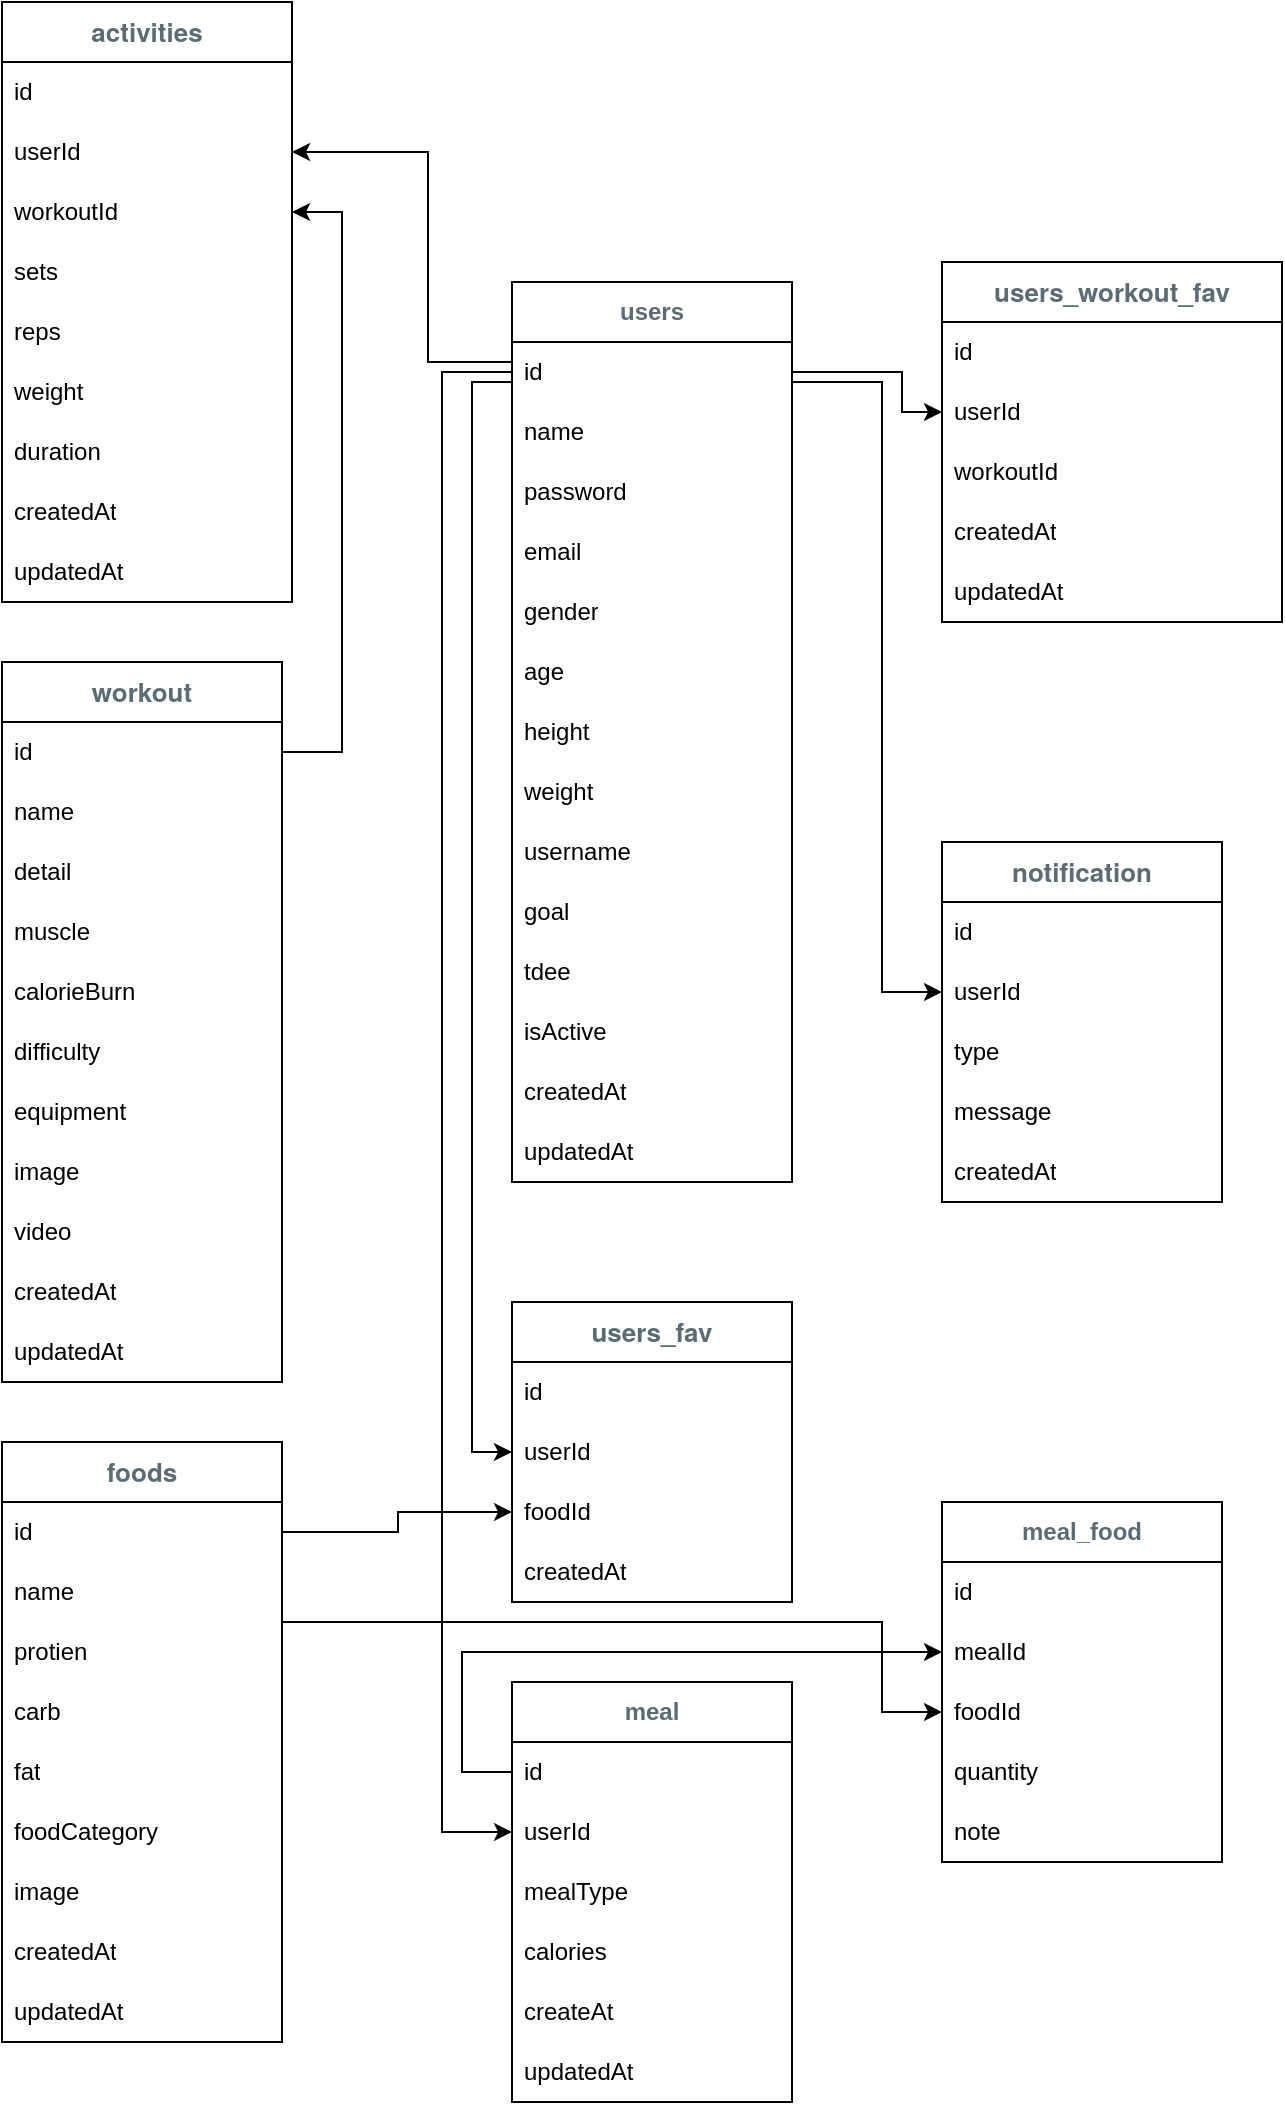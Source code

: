 <mxfile version="27.0.9">
  <diagram name="Page-1" id="fam9jdjB5N_dVJA7452G">
    <mxGraphModel dx="333" dy="183" grid="1" gridSize="10" guides="1" tooltips="1" connect="1" arrows="1" fold="1" page="1" pageScale="1" pageWidth="850" pageHeight="1100" math="0" shadow="0">
      <root>
        <mxCell id="0" />
        <mxCell id="1" parent="0" />
        <mxCell id="BsGpUNvOAaHDwbrbpw4Y-1" value="&lt;font style=&quot;color: rgb(92, 108, 117);&quot;&gt;&lt;b&gt;users&lt;/b&gt;&lt;/font&gt;" style="swimlane;fontStyle=0;childLayout=stackLayout;horizontal=1;startSize=30;horizontalStack=0;resizeParent=1;resizeParentMax=0;resizeLast=0;collapsible=1;marginBottom=0;whiteSpace=wrap;html=1;" parent="1" vertex="1">
          <mxGeometry x="355" y="170" width="140" height="450" as="geometry">
            <mxRectangle x="30" y="30" width="70" height="30" as="alternateBounds" />
          </mxGeometry>
        </mxCell>
        <mxCell id="BsGpUNvOAaHDwbrbpw4Y-2" value="id" style="text;strokeColor=none;fillColor=none;align=left;verticalAlign=middle;spacingLeft=4;spacingRight=4;overflow=hidden;points=[[0,0.5],[1,0.5]];portConstraint=eastwest;rotatable=0;whiteSpace=wrap;html=1;" parent="BsGpUNvOAaHDwbrbpw4Y-1" vertex="1">
          <mxGeometry y="30" width="140" height="30" as="geometry" />
        </mxCell>
        <mxCell id="BsGpUNvOAaHDwbrbpw4Y-28" value="name" style="text;strokeColor=none;fillColor=none;align=left;verticalAlign=middle;spacingLeft=4;spacingRight=4;overflow=hidden;points=[[0,0.5],[1,0.5]];portConstraint=eastwest;rotatable=0;whiteSpace=wrap;html=1;" parent="BsGpUNvOAaHDwbrbpw4Y-1" vertex="1">
          <mxGeometry y="60" width="140" height="30" as="geometry" />
        </mxCell>
        <mxCell id="BsGpUNvOAaHDwbrbpw4Y-3" value="password" style="text;strokeColor=none;fillColor=none;align=left;verticalAlign=middle;spacingLeft=4;spacingRight=4;overflow=hidden;points=[[0,0.5],[1,0.5]];portConstraint=eastwest;rotatable=0;whiteSpace=wrap;html=1;" parent="BsGpUNvOAaHDwbrbpw4Y-1" vertex="1">
          <mxGeometry y="90" width="140" height="30" as="geometry" />
        </mxCell>
        <mxCell id="BsGpUNvOAaHDwbrbpw4Y-4" value="email" style="text;strokeColor=none;fillColor=none;align=left;verticalAlign=middle;spacingLeft=4;spacingRight=4;overflow=hidden;points=[[0,0.5],[1,0.5]];portConstraint=eastwest;rotatable=0;whiteSpace=wrap;html=1;" parent="BsGpUNvOAaHDwbrbpw4Y-1" vertex="1">
          <mxGeometry y="120" width="140" height="30" as="geometry" />
        </mxCell>
        <mxCell id="BsGpUNvOAaHDwbrbpw4Y-8" value="gender" style="text;strokeColor=none;fillColor=none;align=left;verticalAlign=middle;spacingLeft=4;spacingRight=4;overflow=hidden;points=[[0,0.5],[1,0.5]];portConstraint=eastwest;rotatable=0;whiteSpace=wrap;html=1;" parent="BsGpUNvOAaHDwbrbpw4Y-1" vertex="1">
          <mxGeometry y="150" width="140" height="30" as="geometry" />
        </mxCell>
        <mxCell id="BsGpUNvOAaHDwbrbpw4Y-9" value="age" style="text;strokeColor=none;fillColor=none;align=left;verticalAlign=middle;spacingLeft=4;spacingRight=4;overflow=hidden;points=[[0,0.5],[1,0.5]];portConstraint=eastwest;rotatable=0;whiteSpace=wrap;html=1;" parent="BsGpUNvOAaHDwbrbpw4Y-1" vertex="1">
          <mxGeometry y="180" width="140" height="30" as="geometry" />
        </mxCell>
        <mxCell id="BsGpUNvOAaHDwbrbpw4Y-10" value="height" style="text;strokeColor=none;fillColor=none;align=left;verticalAlign=middle;spacingLeft=4;spacingRight=4;overflow=hidden;points=[[0,0.5],[1,0.5]];portConstraint=eastwest;rotatable=0;whiteSpace=wrap;html=1;" parent="BsGpUNvOAaHDwbrbpw4Y-1" vertex="1">
          <mxGeometry y="210" width="140" height="30" as="geometry" />
        </mxCell>
        <mxCell id="BsGpUNvOAaHDwbrbpw4Y-11" value="weight" style="text;strokeColor=none;fillColor=none;align=left;verticalAlign=middle;spacingLeft=4;spacingRight=4;overflow=hidden;points=[[0,0.5],[1,0.5]];portConstraint=eastwest;rotatable=0;whiteSpace=wrap;html=1;" parent="BsGpUNvOAaHDwbrbpw4Y-1" vertex="1">
          <mxGeometry y="240" width="140" height="30" as="geometry" />
        </mxCell>
        <mxCell id="BsGpUNvOAaHDwbrbpw4Y-12" value="username" style="text;strokeColor=none;fillColor=none;align=left;verticalAlign=middle;spacingLeft=4;spacingRight=4;overflow=hidden;points=[[0,0.5],[1,0.5]];portConstraint=eastwest;rotatable=0;whiteSpace=wrap;html=1;" parent="BsGpUNvOAaHDwbrbpw4Y-1" vertex="1">
          <mxGeometry y="270" width="140" height="30" as="geometry" />
        </mxCell>
        <mxCell id="BsGpUNvOAaHDwbrbpw4Y-20" value="goal" style="text;strokeColor=none;fillColor=none;align=left;verticalAlign=middle;spacingLeft=4;spacingRight=4;overflow=hidden;points=[[0,0.5],[1,0.5]];portConstraint=eastwest;rotatable=0;whiteSpace=wrap;html=1;" parent="BsGpUNvOAaHDwbrbpw4Y-1" vertex="1">
          <mxGeometry y="300" width="140" height="30" as="geometry" />
        </mxCell>
        <mxCell id="BsGpUNvOAaHDwbrbpw4Y-21" value="tdee" style="text;strokeColor=none;fillColor=none;align=left;verticalAlign=middle;spacingLeft=4;spacingRight=4;overflow=hidden;points=[[0,0.5],[1,0.5]];portConstraint=eastwest;rotatable=0;whiteSpace=wrap;html=1;" parent="BsGpUNvOAaHDwbrbpw4Y-1" vertex="1">
          <mxGeometry y="330" width="140" height="30" as="geometry" />
        </mxCell>
        <mxCell id="BsGpUNvOAaHDwbrbpw4Y-13" value="isActive" style="text;strokeColor=none;fillColor=none;align=left;verticalAlign=middle;spacingLeft=4;spacingRight=4;overflow=hidden;points=[[0,0.5],[1,0.5]];portConstraint=eastwest;rotatable=0;whiteSpace=wrap;html=1;" parent="BsGpUNvOAaHDwbrbpw4Y-1" vertex="1">
          <mxGeometry y="360" width="140" height="30" as="geometry" />
        </mxCell>
        <mxCell id="BsGpUNvOAaHDwbrbpw4Y-14" value="createdAt" style="text;strokeColor=none;fillColor=none;align=left;verticalAlign=middle;spacingLeft=4;spacingRight=4;overflow=hidden;points=[[0,0.5],[1,0.5]];portConstraint=eastwest;rotatable=0;whiteSpace=wrap;html=1;" parent="BsGpUNvOAaHDwbrbpw4Y-1" vertex="1">
          <mxGeometry y="390" width="140" height="30" as="geometry" />
        </mxCell>
        <mxCell id="BsGpUNvOAaHDwbrbpw4Y-15" value="updatedAt" style="text;strokeColor=none;fillColor=none;align=left;verticalAlign=middle;spacingLeft=4;spacingRight=4;overflow=hidden;points=[[0,0.5],[1,0.5]];portConstraint=eastwest;rotatable=0;whiteSpace=wrap;html=1;" parent="BsGpUNvOAaHDwbrbpw4Y-1" vertex="1">
          <mxGeometry y="420" width="140" height="30" as="geometry" />
        </mxCell>
        <mxCell id="BsGpUNvOAaHDwbrbpw4Y-16" value="&lt;span style=&quot;color: rgb(92, 108, 117); font-family: &amp;quot;Euclid Circular A&amp;quot;, &amp;quot;Helvetica Neue&amp;quot;, Helvetica, Arial, sans-serif; font-size: 13px; font-weight: 700; text-align: start; text-wrap-mode: nowrap; background-color: rgb(255, 255, 255);&quot;&gt;activities&lt;/span&gt;" style="swimlane;fontStyle=0;childLayout=stackLayout;horizontal=1;startSize=30;horizontalStack=0;resizeParent=1;resizeParentMax=0;resizeLast=0;collapsible=1;marginBottom=0;whiteSpace=wrap;html=1;" parent="1" vertex="1">
          <mxGeometry x="100" y="30" width="145" height="300" as="geometry" />
        </mxCell>
        <mxCell id="BsGpUNvOAaHDwbrbpw4Y-47" value="id" style="text;strokeColor=none;fillColor=none;align=left;verticalAlign=middle;spacingLeft=4;spacingRight=4;overflow=hidden;points=[[0,0.5],[1,0.5]];portConstraint=eastwest;rotatable=0;whiteSpace=wrap;html=1;" parent="BsGpUNvOAaHDwbrbpw4Y-16" vertex="1">
          <mxGeometry y="30" width="145" height="30" as="geometry" />
        </mxCell>
        <mxCell id="BsGpUNvOAaHDwbrbpw4Y-17" value="userId" style="text;strokeColor=none;fillColor=none;align=left;verticalAlign=middle;spacingLeft=4;spacingRight=4;overflow=hidden;points=[[0,0.5],[1,0.5]];portConstraint=eastwest;rotatable=0;whiteSpace=wrap;html=1;" parent="BsGpUNvOAaHDwbrbpw4Y-16" vertex="1">
          <mxGeometry y="60" width="145" height="30" as="geometry" />
        </mxCell>
        <mxCell id="BsGpUNvOAaHDwbrbpw4Y-18" value="workoutId" style="text;strokeColor=none;fillColor=none;align=left;verticalAlign=middle;spacingLeft=4;spacingRight=4;overflow=hidden;points=[[0,0.5],[1,0.5]];portConstraint=eastwest;rotatable=0;whiteSpace=wrap;html=1;" parent="BsGpUNvOAaHDwbrbpw4Y-16" vertex="1">
          <mxGeometry y="90" width="145" height="30" as="geometry" />
        </mxCell>
        <mxCell id="BsGpUNvOAaHDwbrbpw4Y-19" value="sets" style="text;strokeColor=none;fillColor=none;align=left;verticalAlign=middle;spacingLeft=4;spacingRight=4;overflow=hidden;points=[[0,0.5],[1,0.5]];portConstraint=eastwest;rotatable=0;whiteSpace=wrap;html=1;" parent="BsGpUNvOAaHDwbrbpw4Y-16" vertex="1">
          <mxGeometry y="120" width="145" height="30" as="geometry" />
        </mxCell>
        <mxCell id="BsGpUNvOAaHDwbrbpw4Y-22" value="reps" style="text;strokeColor=none;fillColor=none;align=left;verticalAlign=middle;spacingLeft=4;spacingRight=4;overflow=hidden;points=[[0,0.5],[1,0.5]];portConstraint=eastwest;rotatable=0;whiteSpace=wrap;html=1;" parent="BsGpUNvOAaHDwbrbpw4Y-16" vertex="1">
          <mxGeometry y="150" width="145" height="30" as="geometry" />
        </mxCell>
        <mxCell id="BsGpUNvOAaHDwbrbpw4Y-23" value="weight" style="text;strokeColor=none;fillColor=none;align=left;verticalAlign=middle;spacingLeft=4;spacingRight=4;overflow=hidden;points=[[0,0.5],[1,0.5]];portConstraint=eastwest;rotatable=0;whiteSpace=wrap;html=1;" parent="BsGpUNvOAaHDwbrbpw4Y-16" vertex="1">
          <mxGeometry y="180" width="145" height="30" as="geometry" />
        </mxCell>
        <mxCell id="BsGpUNvOAaHDwbrbpw4Y-24" value="duration" style="text;strokeColor=none;fillColor=none;align=left;verticalAlign=middle;spacingLeft=4;spacingRight=4;overflow=hidden;points=[[0,0.5],[1,0.5]];portConstraint=eastwest;rotatable=0;whiteSpace=wrap;html=1;" parent="BsGpUNvOAaHDwbrbpw4Y-16" vertex="1">
          <mxGeometry y="210" width="145" height="30" as="geometry" />
        </mxCell>
        <mxCell id="BsGpUNvOAaHDwbrbpw4Y-25" value="createdAt" style="text;strokeColor=none;fillColor=none;align=left;verticalAlign=middle;spacingLeft=4;spacingRight=4;overflow=hidden;points=[[0,0.5],[1,0.5]];portConstraint=eastwest;rotatable=0;whiteSpace=wrap;html=1;" parent="BsGpUNvOAaHDwbrbpw4Y-16" vertex="1">
          <mxGeometry y="240" width="145" height="30" as="geometry" />
        </mxCell>
        <mxCell id="BsGpUNvOAaHDwbrbpw4Y-26" value="updatedAt" style="text;strokeColor=none;fillColor=none;align=left;verticalAlign=middle;spacingLeft=4;spacingRight=4;overflow=hidden;points=[[0,0.5],[1,0.5]];portConstraint=eastwest;rotatable=0;whiteSpace=wrap;html=1;" parent="BsGpUNvOAaHDwbrbpw4Y-16" vertex="1">
          <mxGeometry y="270" width="145" height="30" as="geometry" />
        </mxCell>
        <mxCell id="BsGpUNvOAaHDwbrbpw4Y-30" value="&lt;span style=&quot;color: rgb(92, 108, 117); font-family: &amp;quot;Euclid Circular A&amp;quot;, &amp;quot;Helvetica Neue&amp;quot;, Helvetica, Arial, sans-serif; font-size: 13px; font-weight: 700; text-align: start; text-wrap-mode: nowrap; background-color: rgb(255, 255, 255);&quot;&gt;foods&lt;/span&gt;" style="swimlane;fontStyle=0;childLayout=stackLayout;horizontal=1;startSize=30;horizontalStack=0;resizeParent=1;resizeParentMax=0;resizeLast=0;collapsible=1;marginBottom=0;whiteSpace=wrap;html=1;" parent="1" vertex="1">
          <mxGeometry x="100" y="750" width="140" height="300" as="geometry" />
        </mxCell>
        <mxCell id="BsGpUNvOAaHDwbrbpw4Y-31" value="id" style="text;strokeColor=none;fillColor=none;align=left;verticalAlign=middle;spacingLeft=4;spacingRight=4;overflow=hidden;points=[[0,0.5],[1,0.5]];portConstraint=eastwest;rotatable=0;whiteSpace=wrap;html=1;" parent="BsGpUNvOAaHDwbrbpw4Y-30" vertex="1">
          <mxGeometry y="30" width="140" height="30" as="geometry" />
        </mxCell>
        <mxCell id="BsGpUNvOAaHDwbrbpw4Y-32" value="name" style="text;strokeColor=none;fillColor=none;align=left;verticalAlign=middle;spacingLeft=4;spacingRight=4;overflow=hidden;points=[[0,0.5],[1,0.5]];portConstraint=eastwest;rotatable=0;whiteSpace=wrap;html=1;" parent="BsGpUNvOAaHDwbrbpw4Y-30" vertex="1">
          <mxGeometry y="60" width="140" height="30" as="geometry" />
        </mxCell>
        <mxCell id="BsGpUNvOAaHDwbrbpw4Y-33" value="protien" style="text;strokeColor=none;fillColor=none;align=left;verticalAlign=middle;spacingLeft=4;spacingRight=4;overflow=hidden;points=[[0,0.5],[1,0.5]];portConstraint=eastwest;rotatable=0;whiteSpace=wrap;html=1;" parent="BsGpUNvOAaHDwbrbpw4Y-30" vertex="1">
          <mxGeometry y="90" width="140" height="30" as="geometry" />
        </mxCell>
        <mxCell id="BsGpUNvOAaHDwbrbpw4Y-34" value="carb" style="text;strokeColor=none;fillColor=none;align=left;verticalAlign=middle;spacingLeft=4;spacingRight=4;overflow=hidden;points=[[0,0.5],[1,0.5]];portConstraint=eastwest;rotatable=0;whiteSpace=wrap;html=1;" parent="BsGpUNvOAaHDwbrbpw4Y-30" vertex="1">
          <mxGeometry y="120" width="140" height="30" as="geometry" />
        </mxCell>
        <mxCell id="BsGpUNvOAaHDwbrbpw4Y-35" value="fat" style="text;strokeColor=none;fillColor=none;align=left;verticalAlign=middle;spacingLeft=4;spacingRight=4;overflow=hidden;points=[[0,0.5],[1,0.5]];portConstraint=eastwest;rotatable=0;whiteSpace=wrap;html=1;" parent="BsGpUNvOAaHDwbrbpw4Y-30" vertex="1">
          <mxGeometry y="150" width="140" height="30" as="geometry" />
        </mxCell>
        <mxCell id="BsGpUNvOAaHDwbrbpw4Y-36" value="foodCategory" style="text;strokeColor=none;fillColor=none;align=left;verticalAlign=middle;spacingLeft=4;spacingRight=4;overflow=hidden;points=[[0,0.5],[1,0.5]];portConstraint=eastwest;rotatable=0;whiteSpace=wrap;html=1;" parent="BsGpUNvOAaHDwbrbpw4Y-30" vertex="1">
          <mxGeometry y="180" width="140" height="30" as="geometry" />
        </mxCell>
        <mxCell id="BsGpUNvOAaHDwbrbpw4Y-39" value="image" style="text;strokeColor=none;fillColor=none;align=left;verticalAlign=middle;spacingLeft=4;spacingRight=4;overflow=hidden;points=[[0,0.5],[1,0.5]];portConstraint=eastwest;rotatable=0;whiteSpace=wrap;html=1;" parent="BsGpUNvOAaHDwbrbpw4Y-30" vertex="1">
          <mxGeometry y="210" width="140" height="30" as="geometry" />
        </mxCell>
        <mxCell id="BsGpUNvOAaHDwbrbpw4Y-37" value="createdAt" style="text;strokeColor=none;fillColor=none;align=left;verticalAlign=middle;spacingLeft=4;spacingRight=4;overflow=hidden;points=[[0,0.5],[1,0.5]];portConstraint=eastwest;rotatable=0;whiteSpace=wrap;html=1;" parent="BsGpUNvOAaHDwbrbpw4Y-30" vertex="1">
          <mxGeometry y="240" width="140" height="30" as="geometry" />
        </mxCell>
        <mxCell id="BsGpUNvOAaHDwbrbpw4Y-38" value="updatedAt" style="text;strokeColor=none;fillColor=none;align=left;verticalAlign=middle;spacingLeft=4;spacingRight=4;overflow=hidden;points=[[0,0.5],[1,0.5]];portConstraint=eastwest;rotatable=0;whiteSpace=wrap;html=1;" parent="BsGpUNvOAaHDwbrbpw4Y-30" vertex="1">
          <mxGeometry y="270" width="140" height="30" as="geometry" />
        </mxCell>
        <mxCell id="BsGpUNvOAaHDwbrbpw4Y-40" value="&lt;span style=&quot;color: rgb(92, 108, 117); font-family: &amp;quot;Euclid Circular A&amp;quot;, &amp;quot;Helvetica Neue&amp;quot;, Helvetica, Arial, sans-serif; font-size: 13px; font-weight: 700; text-align: start; text-wrap-mode: nowrap; background-color: rgb(255, 255, 255);&quot;&gt;notification&lt;/span&gt;" style="swimlane;fontStyle=0;childLayout=stackLayout;horizontal=1;startSize=30;horizontalStack=0;resizeParent=1;resizeParentMax=0;resizeLast=0;collapsible=1;marginBottom=0;whiteSpace=wrap;html=1;" parent="1" vertex="1">
          <mxGeometry x="570" y="450" width="140" height="180" as="geometry" />
        </mxCell>
        <mxCell id="BsGpUNvOAaHDwbrbpw4Y-41" value="id" style="text;strokeColor=none;fillColor=none;align=left;verticalAlign=middle;spacingLeft=4;spacingRight=4;overflow=hidden;points=[[0,0.5],[1,0.5]];portConstraint=eastwest;rotatable=0;whiteSpace=wrap;html=1;" parent="BsGpUNvOAaHDwbrbpw4Y-40" vertex="1">
          <mxGeometry y="30" width="140" height="30" as="geometry" />
        </mxCell>
        <mxCell id="BsGpUNvOAaHDwbrbpw4Y-42" value="userId" style="text;strokeColor=none;fillColor=none;align=left;verticalAlign=middle;spacingLeft=4;spacingRight=4;overflow=hidden;points=[[0,0.5],[1,0.5]];portConstraint=eastwest;rotatable=0;whiteSpace=wrap;html=1;" parent="BsGpUNvOAaHDwbrbpw4Y-40" vertex="1">
          <mxGeometry y="60" width="140" height="30" as="geometry" />
        </mxCell>
        <mxCell id="BsGpUNvOAaHDwbrbpw4Y-43" value="type" style="text;strokeColor=none;fillColor=none;align=left;verticalAlign=middle;spacingLeft=4;spacingRight=4;overflow=hidden;points=[[0,0.5],[1,0.5]];portConstraint=eastwest;rotatable=0;whiteSpace=wrap;html=1;" parent="BsGpUNvOAaHDwbrbpw4Y-40" vertex="1">
          <mxGeometry y="90" width="140" height="30" as="geometry" />
        </mxCell>
        <mxCell id="BsGpUNvOAaHDwbrbpw4Y-44" value="message" style="text;strokeColor=none;fillColor=none;align=left;verticalAlign=middle;spacingLeft=4;spacingRight=4;overflow=hidden;points=[[0,0.5],[1,0.5]];portConstraint=eastwest;rotatable=0;whiteSpace=wrap;html=1;" parent="BsGpUNvOAaHDwbrbpw4Y-40" vertex="1">
          <mxGeometry y="120" width="140" height="30" as="geometry" />
        </mxCell>
        <mxCell id="BsGpUNvOAaHDwbrbpw4Y-45" value="createdAt" style="text;strokeColor=none;fillColor=none;align=left;verticalAlign=middle;spacingLeft=4;spacingRight=4;overflow=hidden;points=[[0,0.5],[1,0.5]];portConstraint=eastwest;rotatable=0;whiteSpace=wrap;html=1;" parent="BsGpUNvOAaHDwbrbpw4Y-40" vertex="1">
          <mxGeometry y="150" width="140" height="30" as="geometry" />
        </mxCell>
        <mxCell id="BsGpUNvOAaHDwbrbpw4Y-59" value="&lt;span style=&quot;color: rgb(92, 108, 117); font-family: &amp;quot;Euclid Circular A&amp;quot;, &amp;quot;Helvetica Neue&amp;quot;, Helvetica, Arial, sans-serif; font-size: 13px; font-weight: 700; text-align: start; text-wrap-mode: nowrap; background-color: rgb(255, 255, 255);&quot;&gt;users_fav&lt;/span&gt;" style="swimlane;fontStyle=0;childLayout=stackLayout;horizontal=1;startSize=30;horizontalStack=0;resizeParent=1;resizeParentMax=0;resizeLast=0;collapsible=1;marginBottom=0;whiteSpace=wrap;html=1;" parent="1" vertex="1">
          <mxGeometry x="355" y="680" width="140" height="150" as="geometry" />
        </mxCell>
        <mxCell id="BsGpUNvOAaHDwbrbpw4Y-60" value="id" style="text;strokeColor=none;fillColor=none;align=left;verticalAlign=middle;spacingLeft=4;spacingRight=4;overflow=hidden;points=[[0,0.5],[1,0.5]];portConstraint=eastwest;rotatable=0;whiteSpace=wrap;html=1;" parent="BsGpUNvOAaHDwbrbpw4Y-59" vertex="1">
          <mxGeometry y="30" width="140" height="30" as="geometry" />
        </mxCell>
        <mxCell id="BsGpUNvOAaHDwbrbpw4Y-61" value="userId" style="text;strokeColor=none;fillColor=none;align=left;verticalAlign=middle;spacingLeft=4;spacingRight=4;overflow=hidden;points=[[0,0.5],[1,0.5]];portConstraint=eastwest;rotatable=0;whiteSpace=wrap;html=1;" parent="BsGpUNvOAaHDwbrbpw4Y-59" vertex="1">
          <mxGeometry y="60" width="140" height="30" as="geometry" />
        </mxCell>
        <mxCell id="BsGpUNvOAaHDwbrbpw4Y-62" value="foodId" style="text;strokeColor=none;fillColor=none;align=left;verticalAlign=middle;spacingLeft=4;spacingRight=4;overflow=hidden;points=[[0,0.5],[1,0.5]];portConstraint=eastwest;rotatable=0;whiteSpace=wrap;html=1;" parent="BsGpUNvOAaHDwbrbpw4Y-59" vertex="1">
          <mxGeometry y="90" width="140" height="30" as="geometry" />
        </mxCell>
        <mxCell id="BsGpUNvOAaHDwbrbpw4Y-64" value="createdAt" style="text;strokeColor=none;fillColor=none;align=left;verticalAlign=middle;spacingLeft=4;spacingRight=4;overflow=hidden;points=[[0,0.5],[1,0.5]];portConstraint=eastwest;rotatable=0;whiteSpace=wrap;html=1;" parent="BsGpUNvOAaHDwbrbpw4Y-59" vertex="1">
          <mxGeometry y="120" width="140" height="30" as="geometry" />
        </mxCell>
        <mxCell id="BsGpUNvOAaHDwbrbpw4Y-67" value="&lt;span style=&quot;color: rgb(92, 108, 117); font-family: &amp;quot;Euclid Circular A&amp;quot;, &amp;quot;Helvetica Neue&amp;quot;, Helvetica, Arial, sans-serif; font-size: 13px; font-weight: 700; text-align: start; text-wrap-mode: nowrap; background-color: rgb(255, 255, 255);&quot;&gt;users_workout_fav&lt;/span&gt;" style="swimlane;fontStyle=0;childLayout=stackLayout;horizontal=1;startSize=30;horizontalStack=0;resizeParent=1;resizeParentMax=0;resizeLast=0;collapsible=1;marginBottom=0;whiteSpace=wrap;html=1;" parent="1" vertex="1">
          <mxGeometry x="570" y="160" width="170" height="180" as="geometry" />
        </mxCell>
        <mxCell id="BsGpUNvOAaHDwbrbpw4Y-68" value="id" style="text;strokeColor=none;fillColor=none;align=left;verticalAlign=middle;spacingLeft=4;spacingRight=4;overflow=hidden;points=[[0,0.5],[1,0.5]];portConstraint=eastwest;rotatable=0;whiteSpace=wrap;html=1;" parent="BsGpUNvOAaHDwbrbpw4Y-67" vertex="1">
          <mxGeometry y="30" width="170" height="30" as="geometry" />
        </mxCell>
        <mxCell id="BsGpUNvOAaHDwbrbpw4Y-69" value="userId" style="text;strokeColor=none;fillColor=none;align=left;verticalAlign=middle;spacingLeft=4;spacingRight=4;overflow=hidden;points=[[0,0.5],[1,0.5]];portConstraint=eastwest;rotatable=0;whiteSpace=wrap;html=1;" parent="BsGpUNvOAaHDwbrbpw4Y-67" vertex="1">
          <mxGeometry y="60" width="170" height="30" as="geometry" />
        </mxCell>
        <mxCell id="BsGpUNvOAaHDwbrbpw4Y-70" value="workoutId" style="text;strokeColor=none;fillColor=none;align=left;verticalAlign=middle;spacingLeft=4;spacingRight=4;overflow=hidden;points=[[0,0.5],[1,0.5]];portConstraint=eastwest;rotatable=0;whiteSpace=wrap;html=1;" parent="BsGpUNvOAaHDwbrbpw4Y-67" vertex="1">
          <mxGeometry y="90" width="170" height="30" as="geometry" />
        </mxCell>
        <mxCell id="BsGpUNvOAaHDwbrbpw4Y-71" value="createdAt" style="text;strokeColor=none;fillColor=none;align=left;verticalAlign=middle;spacingLeft=4;spacingRight=4;overflow=hidden;points=[[0,0.5],[1,0.5]];portConstraint=eastwest;rotatable=0;whiteSpace=wrap;html=1;" parent="BsGpUNvOAaHDwbrbpw4Y-67" vertex="1">
          <mxGeometry y="120" width="170" height="30" as="geometry" />
        </mxCell>
        <mxCell id="BsGpUNvOAaHDwbrbpw4Y-72" value="updatedAt" style="text;strokeColor=none;fillColor=none;align=left;verticalAlign=middle;spacingLeft=4;spacingRight=4;overflow=hidden;points=[[0,0.5],[1,0.5]];portConstraint=eastwest;rotatable=0;whiteSpace=wrap;html=1;" parent="BsGpUNvOAaHDwbrbpw4Y-67" vertex="1">
          <mxGeometry y="150" width="170" height="30" as="geometry" />
        </mxCell>
        <mxCell id="BsGpUNvOAaHDwbrbpw4Y-75" value="&lt;span style=&quot;color: rgb(92, 108, 117); font-family: &amp;quot;Euclid Circular A&amp;quot;, &amp;quot;Helvetica Neue&amp;quot;, Helvetica, Arial, sans-serif; font-size: 13px; font-weight: 700; text-align: start; text-wrap-mode: nowrap; background-color: rgb(255, 255, 255);&quot;&gt;workout&lt;/span&gt;" style="swimlane;fontStyle=0;childLayout=stackLayout;horizontal=1;startSize=30;horizontalStack=0;resizeParent=1;resizeParentMax=0;resizeLast=0;collapsible=1;marginBottom=0;whiteSpace=wrap;html=1;" parent="1" vertex="1">
          <mxGeometry x="100" y="360" width="140" height="360" as="geometry" />
        </mxCell>
        <mxCell id="BsGpUNvOAaHDwbrbpw4Y-76" value="id" style="text;strokeColor=none;fillColor=none;align=left;verticalAlign=middle;spacingLeft=4;spacingRight=4;overflow=hidden;points=[[0,0.5],[1,0.5]];portConstraint=eastwest;rotatable=0;whiteSpace=wrap;html=1;" parent="BsGpUNvOAaHDwbrbpw4Y-75" vertex="1">
          <mxGeometry y="30" width="140" height="30" as="geometry" />
        </mxCell>
        <mxCell id="BsGpUNvOAaHDwbrbpw4Y-77" value="name" style="text;strokeColor=none;fillColor=none;align=left;verticalAlign=middle;spacingLeft=4;spacingRight=4;overflow=hidden;points=[[0,0.5],[1,0.5]];portConstraint=eastwest;rotatable=0;whiteSpace=wrap;html=1;" parent="BsGpUNvOAaHDwbrbpw4Y-75" vertex="1">
          <mxGeometry y="60" width="140" height="30" as="geometry" />
        </mxCell>
        <mxCell id="BsGpUNvOAaHDwbrbpw4Y-78" value="detail" style="text;strokeColor=none;fillColor=none;align=left;verticalAlign=middle;spacingLeft=4;spacingRight=4;overflow=hidden;points=[[0,0.5],[1,0.5]];portConstraint=eastwest;rotatable=0;whiteSpace=wrap;html=1;" parent="BsGpUNvOAaHDwbrbpw4Y-75" vertex="1">
          <mxGeometry y="90" width="140" height="30" as="geometry" />
        </mxCell>
        <mxCell id="BsGpUNvOAaHDwbrbpw4Y-79" value="muscle" style="text;strokeColor=none;fillColor=none;align=left;verticalAlign=middle;spacingLeft=4;spacingRight=4;overflow=hidden;points=[[0,0.5],[1,0.5]];portConstraint=eastwest;rotatable=0;whiteSpace=wrap;html=1;" parent="BsGpUNvOAaHDwbrbpw4Y-75" vertex="1">
          <mxGeometry y="120" width="140" height="30" as="geometry" />
        </mxCell>
        <mxCell id="BsGpUNvOAaHDwbrbpw4Y-80" value="calorieBurn" style="text;strokeColor=none;fillColor=none;align=left;verticalAlign=middle;spacingLeft=4;spacingRight=4;overflow=hidden;points=[[0,0.5],[1,0.5]];portConstraint=eastwest;rotatable=0;whiteSpace=wrap;html=1;" parent="BsGpUNvOAaHDwbrbpw4Y-75" vertex="1">
          <mxGeometry y="150" width="140" height="30" as="geometry" />
        </mxCell>
        <mxCell id="BsGpUNvOAaHDwbrbpw4Y-81" value="difficulty" style="text;strokeColor=none;fillColor=none;align=left;verticalAlign=middle;spacingLeft=4;spacingRight=4;overflow=hidden;points=[[0,0.5],[1,0.5]];portConstraint=eastwest;rotatable=0;whiteSpace=wrap;html=1;" parent="BsGpUNvOAaHDwbrbpw4Y-75" vertex="1">
          <mxGeometry y="180" width="140" height="30" as="geometry" />
        </mxCell>
        <mxCell id="BsGpUNvOAaHDwbrbpw4Y-82" value="equipment" style="text;strokeColor=none;fillColor=none;align=left;verticalAlign=middle;spacingLeft=4;spacingRight=4;overflow=hidden;points=[[0,0.5],[1,0.5]];portConstraint=eastwest;rotatable=0;whiteSpace=wrap;html=1;" parent="BsGpUNvOAaHDwbrbpw4Y-75" vertex="1">
          <mxGeometry y="210" width="140" height="30" as="geometry" />
        </mxCell>
        <mxCell id="BsGpUNvOAaHDwbrbpw4Y-83" value="image" style="text;strokeColor=none;fillColor=none;align=left;verticalAlign=middle;spacingLeft=4;spacingRight=4;overflow=hidden;points=[[0,0.5],[1,0.5]];portConstraint=eastwest;rotatable=0;whiteSpace=wrap;html=1;" parent="BsGpUNvOAaHDwbrbpw4Y-75" vertex="1">
          <mxGeometry y="240" width="140" height="30" as="geometry" />
        </mxCell>
        <mxCell id="BsGpUNvOAaHDwbrbpw4Y-84" value="video" style="text;strokeColor=none;fillColor=none;align=left;verticalAlign=middle;spacingLeft=4;spacingRight=4;overflow=hidden;points=[[0,0.5],[1,0.5]];portConstraint=eastwest;rotatable=0;whiteSpace=wrap;html=1;" parent="BsGpUNvOAaHDwbrbpw4Y-75" vertex="1">
          <mxGeometry y="270" width="140" height="30" as="geometry" />
        </mxCell>
        <mxCell id="BsGpUNvOAaHDwbrbpw4Y-85" value="createdAt" style="text;strokeColor=none;fillColor=none;align=left;verticalAlign=middle;spacingLeft=4;spacingRight=4;overflow=hidden;points=[[0,0.5],[1,0.5]];portConstraint=eastwest;rotatable=0;whiteSpace=wrap;html=1;" parent="BsGpUNvOAaHDwbrbpw4Y-75" vertex="1">
          <mxGeometry y="300" width="140" height="30" as="geometry" />
        </mxCell>
        <mxCell id="BsGpUNvOAaHDwbrbpw4Y-86" value="updatedAt" style="text;strokeColor=none;fillColor=none;align=left;verticalAlign=middle;spacingLeft=4;spacingRight=4;overflow=hidden;points=[[0,0.5],[1,0.5]];portConstraint=eastwest;rotatable=0;whiteSpace=wrap;html=1;" parent="BsGpUNvOAaHDwbrbpw4Y-75" vertex="1">
          <mxGeometry y="330" width="140" height="30" as="geometry" />
        </mxCell>
        <mxCell id="BsGpUNvOAaHDwbrbpw4Y-89" value="&lt;font color=&quot;#5c6c75&quot;&gt;&lt;b&gt;meal&lt;/b&gt;&lt;/font&gt;" style="swimlane;fontStyle=0;childLayout=stackLayout;horizontal=1;startSize=30;horizontalStack=0;resizeParent=1;resizeParentMax=0;resizeLast=0;collapsible=1;marginBottom=0;whiteSpace=wrap;html=1;" parent="1" vertex="1">
          <mxGeometry x="355" y="870" width="140" height="210" as="geometry" />
        </mxCell>
        <mxCell id="BsGpUNvOAaHDwbrbpw4Y-90" value="id" style="text;strokeColor=none;fillColor=none;align=left;verticalAlign=middle;spacingLeft=4;spacingRight=4;overflow=hidden;points=[[0,0.5],[1,0.5]];portConstraint=eastwest;rotatable=0;whiteSpace=wrap;html=1;" parent="BsGpUNvOAaHDwbrbpw4Y-89" vertex="1">
          <mxGeometry y="30" width="140" height="30" as="geometry" />
        </mxCell>
        <mxCell id="BsGpUNvOAaHDwbrbpw4Y-91" value="userId" style="text;strokeColor=none;fillColor=none;align=left;verticalAlign=middle;spacingLeft=4;spacingRight=4;overflow=hidden;points=[[0,0.5],[1,0.5]];portConstraint=eastwest;rotatable=0;whiteSpace=wrap;html=1;" parent="BsGpUNvOAaHDwbrbpw4Y-89" vertex="1">
          <mxGeometry y="60" width="140" height="30" as="geometry" />
        </mxCell>
        <mxCell id="BsGpUNvOAaHDwbrbpw4Y-92" value="mealType" style="text;strokeColor=none;fillColor=none;align=left;verticalAlign=middle;spacingLeft=4;spacingRight=4;overflow=hidden;points=[[0,0.5],[1,0.5]];portConstraint=eastwest;rotatable=0;whiteSpace=wrap;html=1;" parent="BsGpUNvOAaHDwbrbpw4Y-89" vertex="1">
          <mxGeometry y="90" width="140" height="30" as="geometry" />
        </mxCell>
        <mxCell id="BsGpUNvOAaHDwbrbpw4Y-97" value="calories" style="text;strokeColor=none;fillColor=none;align=left;verticalAlign=middle;spacingLeft=4;spacingRight=4;overflow=hidden;points=[[0,0.5],[1,0.5]];portConstraint=eastwest;rotatable=0;whiteSpace=wrap;html=1;" parent="BsGpUNvOAaHDwbrbpw4Y-89" vertex="1">
          <mxGeometry y="120" width="140" height="30" as="geometry" />
        </mxCell>
        <mxCell id="BsGpUNvOAaHDwbrbpw4Y-98" value="createAt" style="text;strokeColor=none;fillColor=none;align=left;verticalAlign=middle;spacingLeft=4;spacingRight=4;overflow=hidden;points=[[0,0.5],[1,0.5]];portConstraint=eastwest;rotatable=0;whiteSpace=wrap;html=1;" parent="BsGpUNvOAaHDwbrbpw4Y-89" vertex="1">
          <mxGeometry y="150" width="140" height="30" as="geometry" />
        </mxCell>
        <mxCell id="BsGpUNvOAaHDwbrbpw4Y-99" value="updatedAt" style="text;strokeColor=none;fillColor=none;align=left;verticalAlign=middle;spacingLeft=4;spacingRight=4;overflow=hidden;points=[[0,0.5],[1,0.5]];portConstraint=eastwest;rotatable=0;whiteSpace=wrap;html=1;" parent="BsGpUNvOAaHDwbrbpw4Y-89" vertex="1">
          <mxGeometry y="180" width="140" height="30" as="geometry" />
        </mxCell>
        <mxCell id="BsGpUNvOAaHDwbrbpw4Y-93" value="&lt;font color=&quot;#5c6c75&quot;&gt;&lt;b&gt;meal_food&lt;/b&gt;&lt;/font&gt;" style="swimlane;fontStyle=0;childLayout=stackLayout;horizontal=1;startSize=30;horizontalStack=0;resizeParent=1;resizeParentMax=0;resizeLast=0;collapsible=1;marginBottom=0;whiteSpace=wrap;html=1;" parent="1" vertex="1">
          <mxGeometry x="570" y="780" width="140" height="180" as="geometry" />
        </mxCell>
        <mxCell id="BsGpUNvOAaHDwbrbpw4Y-94" value="id" style="text;strokeColor=none;fillColor=none;align=left;verticalAlign=middle;spacingLeft=4;spacingRight=4;overflow=hidden;points=[[0,0.5],[1,0.5]];portConstraint=eastwest;rotatable=0;whiteSpace=wrap;html=1;" parent="BsGpUNvOAaHDwbrbpw4Y-93" vertex="1">
          <mxGeometry y="30" width="140" height="30" as="geometry" />
        </mxCell>
        <mxCell id="BsGpUNvOAaHDwbrbpw4Y-95" value="mealId" style="text;strokeColor=none;fillColor=none;align=left;verticalAlign=middle;spacingLeft=4;spacingRight=4;overflow=hidden;points=[[0,0.5],[1,0.5]];portConstraint=eastwest;rotatable=0;whiteSpace=wrap;html=1;" parent="BsGpUNvOAaHDwbrbpw4Y-93" vertex="1">
          <mxGeometry y="60" width="140" height="30" as="geometry" />
        </mxCell>
        <mxCell id="BsGpUNvOAaHDwbrbpw4Y-96" value="foodId" style="text;strokeColor=none;fillColor=none;align=left;verticalAlign=middle;spacingLeft=4;spacingRight=4;overflow=hidden;points=[[0,0.5],[1,0.5]];portConstraint=eastwest;rotatable=0;whiteSpace=wrap;html=1;" parent="BsGpUNvOAaHDwbrbpw4Y-93" vertex="1">
          <mxGeometry y="90" width="140" height="30" as="geometry" />
        </mxCell>
        <mxCell id="BsGpUNvOAaHDwbrbpw4Y-101" value="quantity" style="text;strokeColor=none;fillColor=none;align=left;verticalAlign=middle;spacingLeft=4;spacingRight=4;overflow=hidden;points=[[0,0.5],[1,0.5]];portConstraint=eastwest;rotatable=0;whiteSpace=wrap;html=1;" parent="BsGpUNvOAaHDwbrbpw4Y-93" vertex="1">
          <mxGeometry y="120" width="140" height="30" as="geometry" />
        </mxCell>
        <mxCell id="BsGpUNvOAaHDwbrbpw4Y-102" value="note" style="text;strokeColor=none;fillColor=none;align=left;verticalAlign=middle;spacingLeft=4;spacingRight=4;overflow=hidden;points=[[0,0.5],[1,0.5]];portConstraint=eastwest;rotatable=0;whiteSpace=wrap;html=1;" parent="BsGpUNvOAaHDwbrbpw4Y-93" vertex="1">
          <mxGeometry y="150" width="140" height="30" as="geometry" />
        </mxCell>
        <mxCell id="VlwuHm8cVIGbyEdZqCta-1" style="edgeStyle=orthogonalEdgeStyle;rounded=0;orthogonalLoop=1;jettySize=auto;html=1;" edge="1" parent="1" source="BsGpUNvOAaHDwbrbpw4Y-90" target="BsGpUNvOAaHDwbrbpw4Y-95">
          <mxGeometry relative="1" as="geometry">
            <Array as="points">
              <mxPoint x="330" y="915" />
              <mxPoint x="330" y="855" />
            </Array>
          </mxGeometry>
        </mxCell>
        <mxCell id="VlwuHm8cVIGbyEdZqCta-2" style="edgeStyle=orthogonalEdgeStyle;rounded=0;orthogonalLoop=1;jettySize=auto;html=1;" edge="1" parent="1" source="BsGpUNvOAaHDwbrbpw4Y-31" target="BsGpUNvOAaHDwbrbpw4Y-62">
          <mxGeometry relative="1" as="geometry">
            <Array as="points">
              <mxPoint x="298" y="795" />
              <mxPoint x="298" y="785" />
            </Array>
          </mxGeometry>
        </mxCell>
        <mxCell id="VlwuHm8cVIGbyEdZqCta-3" style="edgeStyle=orthogonalEdgeStyle;rounded=0;orthogonalLoop=1;jettySize=auto;html=1;" edge="1" parent="1" source="BsGpUNvOAaHDwbrbpw4Y-31" target="BsGpUNvOAaHDwbrbpw4Y-96">
          <mxGeometry relative="1" as="geometry">
            <Array as="points">
              <mxPoint x="240" y="790" />
              <mxPoint x="240" y="840" />
              <mxPoint x="540" y="840" />
              <mxPoint x="540" y="885" />
            </Array>
          </mxGeometry>
        </mxCell>
        <mxCell id="VlwuHm8cVIGbyEdZqCta-9" style="edgeStyle=orthogonalEdgeStyle;rounded=0;orthogonalLoop=1;jettySize=auto;html=1;" edge="1" parent="1" source="BsGpUNvOAaHDwbrbpw4Y-76" target="BsGpUNvOAaHDwbrbpw4Y-18">
          <mxGeometry relative="1" as="geometry">
            <Array as="points">
              <mxPoint x="270" y="405" />
              <mxPoint x="270" y="135" />
            </Array>
          </mxGeometry>
        </mxCell>
        <mxCell id="VlwuHm8cVIGbyEdZqCta-10" style="edgeStyle=orthogonalEdgeStyle;rounded=0;orthogonalLoop=1;jettySize=auto;html=1;" edge="1" parent="1" source="BsGpUNvOAaHDwbrbpw4Y-2" target="BsGpUNvOAaHDwbrbpw4Y-17">
          <mxGeometry relative="1" as="geometry">
            <Array as="points">
              <mxPoint x="313" y="210" />
              <mxPoint x="313" y="105" />
            </Array>
          </mxGeometry>
        </mxCell>
        <mxCell id="VlwuHm8cVIGbyEdZqCta-11" style="edgeStyle=orthogonalEdgeStyle;rounded=0;orthogonalLoop=1;jettySize=auto;html=1;entryX=0;entryY=0.5;entryDx=0;entryDy=0;" edge="1" parent="1" source="BsGpUNvOAaHDwbrbpw4Y-2" target="BsGpUNvOAaHDwbrbpw4Y-61">
          <mxGeometry relative="1" as="geometry">
            <Array as="points">
              <mxPoint x="335" y="220" />
              <mxPoint x="335" y="755" />
            </Array>
          </mxGeometry>
        </mxCell>
        <mxCell id="VlwuHm8cVIGbyEdZqCta-12" style="edgeStyle=orthogonalEdgeStyle;rounded=0;orthogonalLoop=1;jettySize=auto;html=1;entryX=0;entryY=0.5;entryDx=0;entryDy=0;" edge="1" parent="1" source="BsGpUNvOAaHDwbrbpw4Y-2" target="BsGpUNvOAaHDwbrbpw4Y-91">
          <mxGeometry relative="1" as="geometry">
            <Array as="points">
              <mxPoint x="320" y="215" />
              <mxPoint x="320" y="945" />
            </Array>
          </mxGeometry>
        </mxCell>
        <mxCell id="VlwuHm8cVIGbyEdZqCta-13" style="edgeStyle=orthogonalEdgeStyle;rounded=0;orthogonalLoop=1;jettySize=auto;html=1;" edge="1" parent="1" source="BsGpUNvOAaHDwbrbpw4Y-2" target="BsGpUNvOAaHDwbrbpw4Y-69">
          <mxGeometry relative="1" as="geometry">
            <Array as="points">
              <mxPoint x="550" y="215" />
              <mxPoint x="550" y="235" />
            </Array>
          </mxGeometry>
        </mxCell>
        <mxCell id="VlwuHm8cVIGbyEdZqCta-14" style="edgeStyle=orthogonalEdgeStyle;rounded=0;orthogonalLoop=1;jettySize=auto;html=1;" edge="1" parent="1" source="BsGpUNvOAaHDwbrbpw4Y-2" target="BsGpUNvOAaHDwbrbpw4Y-42">
          <mxGeometry relative="1" as="geometry">
            <Array as="points">
              <mxPoint x="540" y="220" />
              <mxPoint x="540" y="525" />
            </Array>
          </mxGeometry>
        </mxCell>
      </root>
    </mxGraphModel>
  </diagram>
</mxfile>
